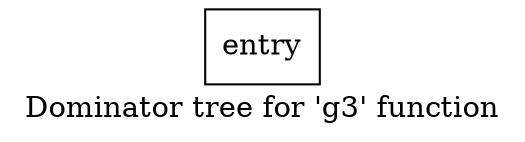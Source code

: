 digraph "Dominator tree for 'g3' function" {
	label="Dominator tree for 'g3' function";

	Node0x16c2cd0 [shape=record,label="{entry}"];
}
